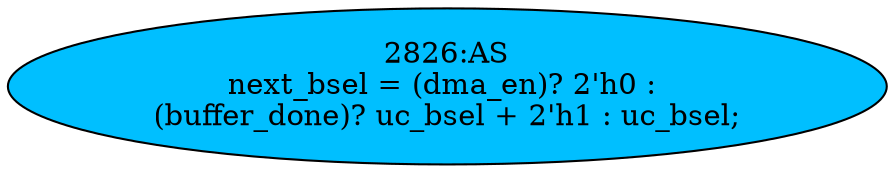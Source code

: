 strict digraph "" {
	node [label="\N"];
	"2826:AS"	 [ast="<pyverilog.vparser.ast.Assign object at 0x7f13b5542950>",
		def_var="['next_bsel']",
		fillcolor=deepskyblue,
		label="2826:AS
next_bsel = (dma_en)? 2'h0 : 
(buffer_done)? uc_bsel + 2'h1 : uc_bsel;",
		statements="[]",
		style=filled,
		typ=Assign,
		use_var="['dma_en', 'buffer_done', 'uc_bsel', 'uc_bsel']"];
}
